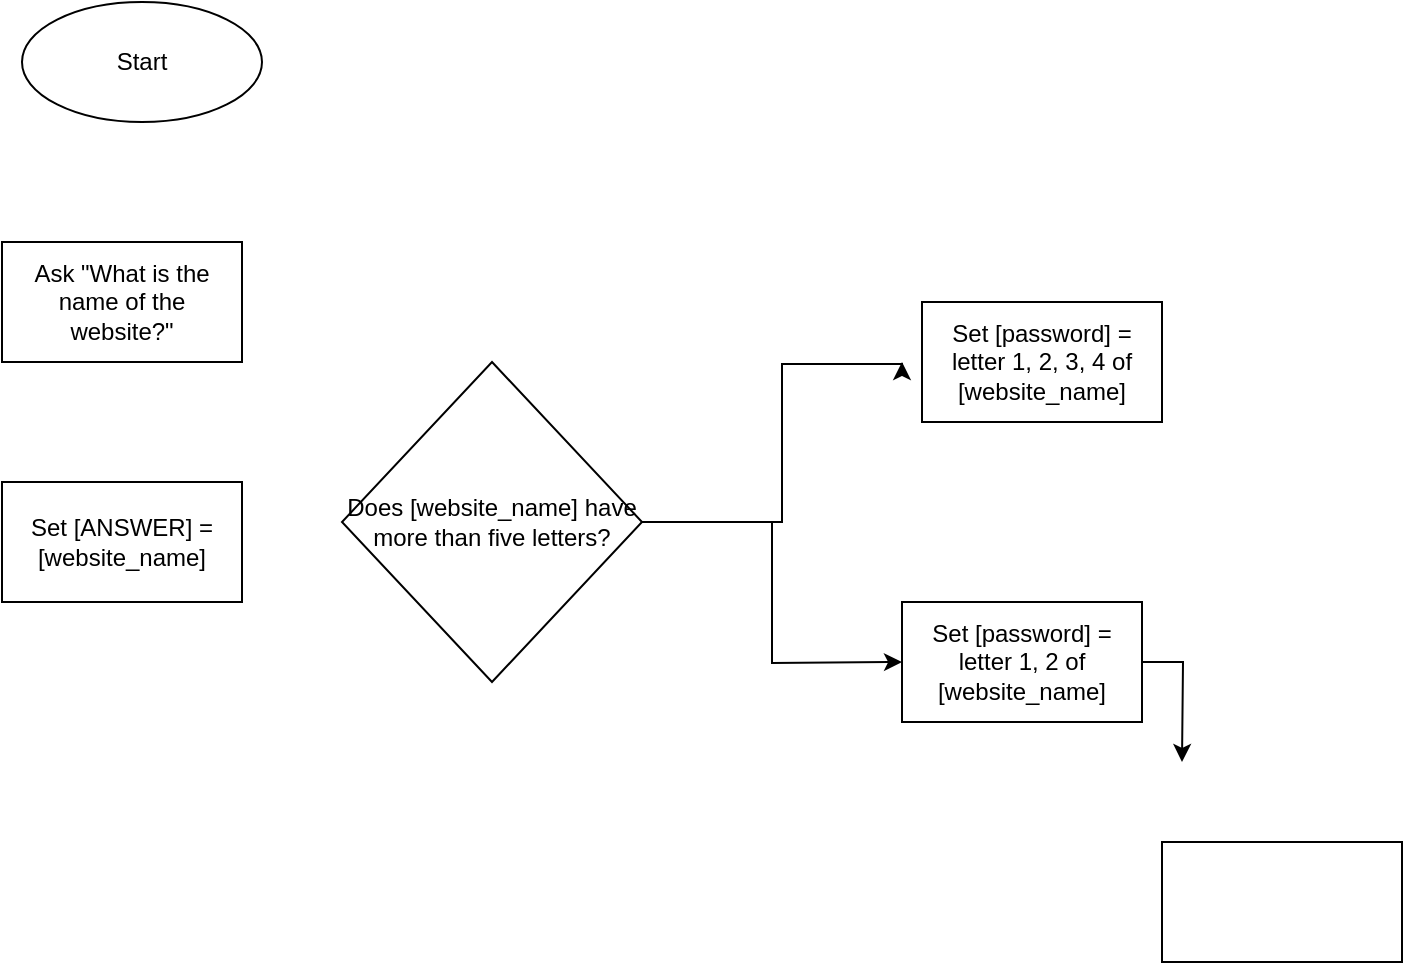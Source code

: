 <mxfile version="22.0.4" type="github">
  <diagram id="C5RBs43oDa-KdzZeNtuy" name="Page-1">
    <mxGraphModel dx="1434" dy="758" grid="1" gridSize="10" guides="1" tooltips="1" connect="1" arrows="1" fold="1" page="1" pageScale="1" pageWidth="827" pageHeight="1169" math="0" shadow="0">
      <root>
        <mxCell id="WIyWlLk6GJQsqaUBKTNV-0" />
        <mxCell id="WIyWlLk6GJQsqaUBKTNV-1" parent="WIyWlLk6GJQsqaUBKTNV-0" />
        <mxCell id="llwDbxzn25gjnXkvriZs-0" value="Start" style="ellipse;whiteSpace=wrap;html=1;" vertex="1" parent="WIyWlLk6GJQsqaUBKTNV-1">
          <mxGeometry x="30" y="70" width="120" height="60" as="geometry" />
        </mxCell>
        <mxCell id="llwDbxzn25gjnXkvriZs-2" value="Ask &quot;What is the name of the website?&quot;" style="rounded=0;whiteSpace=wrap;html=1;" vertex="1" parent="WIyWlLk6GJQsqaUBKTNV-1">
          <mxGeometry x="20" y="190" width="120" height="60" as="geometry" />
        </mxCell>
        <mxCell id="llwDbxzn25gjnXkvriZs-3" value="Set [ANSWER] = [website_name]" style="rounded=0;whiteSpace=wrap;html=1;" vertex="1" parent="WIyWlLk6GJQsqaUBKTNV-1">
          <mxGeometry x="20" y="310" width="120" height="60" as="geometry" />
        </mxCell>
        <mxCell id="llwDbxzn25gjnXkvriZs-7" style="edgeStyle=orthogonalEdgeStyle;rounded=0;orthogonalLoop=1;jettySize=auto;html=1;" edge="1" parent="WIyWlLk6GJQsqaUBKTNV-1" source="llwDbxzn25gjnXkvriZs-5">
          <mxGeometry relative="1" as="geometry">
            <mxPoint x="470" y="250" as="targetPoint" />
            <Array as="points">
              <mxPoint x="410" y="330" />
              <mxPoint x="410" y="251" />
            </Array>
          </mxGeometry>
        </mxCell>
        <mxCell id="llwDbxzn25gjnXkvriZs-8" style="edgeStyle=orthogonalEdgeStyle;rounded=0;orthogonalLoop=1;jettySize=auto;html=1;" edge="1" parent="WIyWlLk6GJQsqaUBKTNV-1" source="llwDbxzn25gjnXkvriZs-5">
          <mxGeometry relative="1" as="geometry">
            <mxPoint x="470" y="400" as="targetPoint" />
          </mxGeometry>
        </mxCell>
        <mxCell id="llwDbxzn25gjnXkvriZs-5" value="Does [website_name] have more than five letters?" style="rhombus;whiteSpace=wrap;html=1;" vertex="1" parent="WIyWlLk6GJQsqaUBKTNV-1">
          <mxGeometry x="190" y="250" width="150" height="160" as="geometry" />
        </mxCell>
        <mxCell id="llwDbxzn25gjnXkvriZs-9" value="Set [password] = letter 1, 2, 3, 4 of [website_name]" style="rounded=0;whiteSpace=wrap;html=1;" vertex="1" parent="WIyWlLk6GJQsqaUBKTNV-1">
          <mxGeometry x="480" y="220" width="120" height="60" as="geometry" />
        </mxCell>
        <mxCell id="llwDbxzn25gjnXkvriZs-11" style="edgeStyle=orthogonalEdgeStyle;rounded=0;orthogonalLoop=1;jettySize=auto;html=1;" edge="1" parent="WIyWlLk6GJQsqaUBKTNV-1" source="llwDbxzn25gjnXkvriZs-10">
          <mxGeometry relative="1" as="geometry">
            <mxPoint x="610" y="450" as="targetPoint" />
          </mxGeometry>
        </mxCell>
        <mxCell id="llwDbxzn25gjnXkvriZs-10" value="Set [password] = letter 1, 2 of [website_name]" style="rounded=0;whiteSpace=wrap;html=1;" vertex="1" parent="WIyWlLk6GJQsqaUBKTNV-1">
          <mxGeometry x="470" y="370" width="120" height="60" as="geometry" />
        </mxCell>
        <mxCell id="llwDbxzn25gjnXkvriZs-12" value="" style="rounded=0;whiteSpace=wrap;html=1;" vertex="1" parent="WIyWlLk6GJQsqaUBKTNV-1">
          <mxGeometry x="600" y="490" width="120" height="60" as="geometry" />
        </mxCell>
      </root>
    </mxGraphModel>
  </diagram>
</mxfile>
